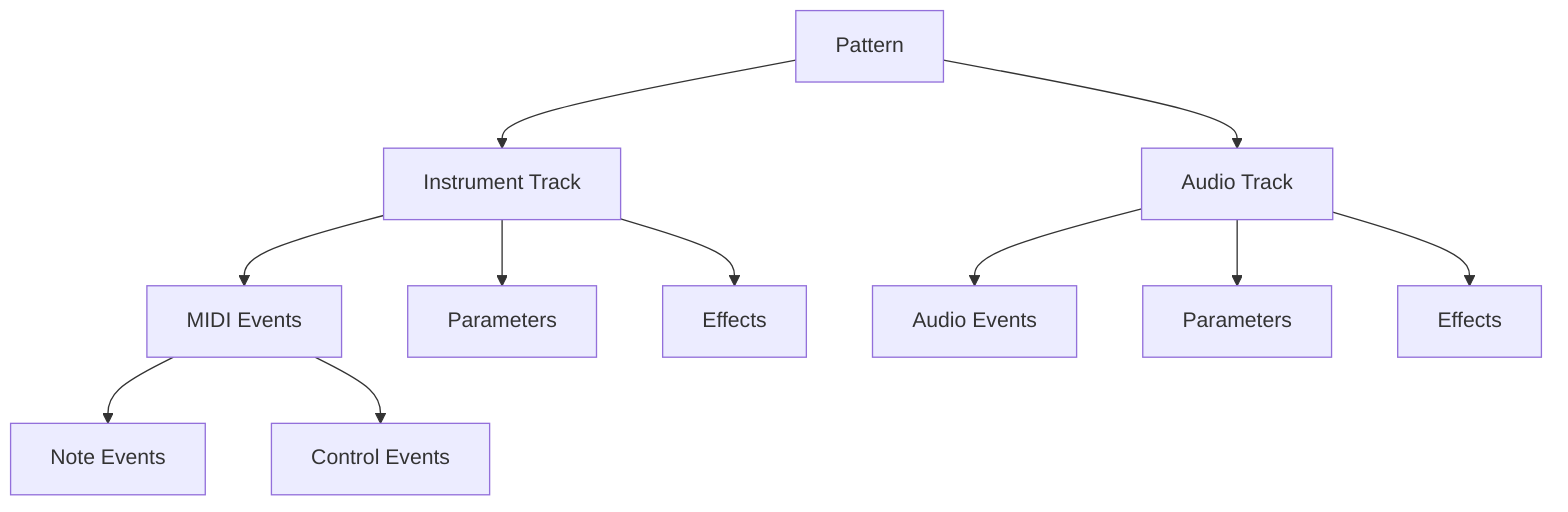graph TD
    A[Pattern] --> B[Instrument Track]
    A --> C[Audio Track]
    
    B --> D[MIDI Events]
    B --> E[Parameters]
    B --> F[Effects]
    
    C --> G[Audio Events]
    C --> H[Parameters]
    C --> I[Effects]
    
    D --> J[Note Events]
    D --> K[Control Events]